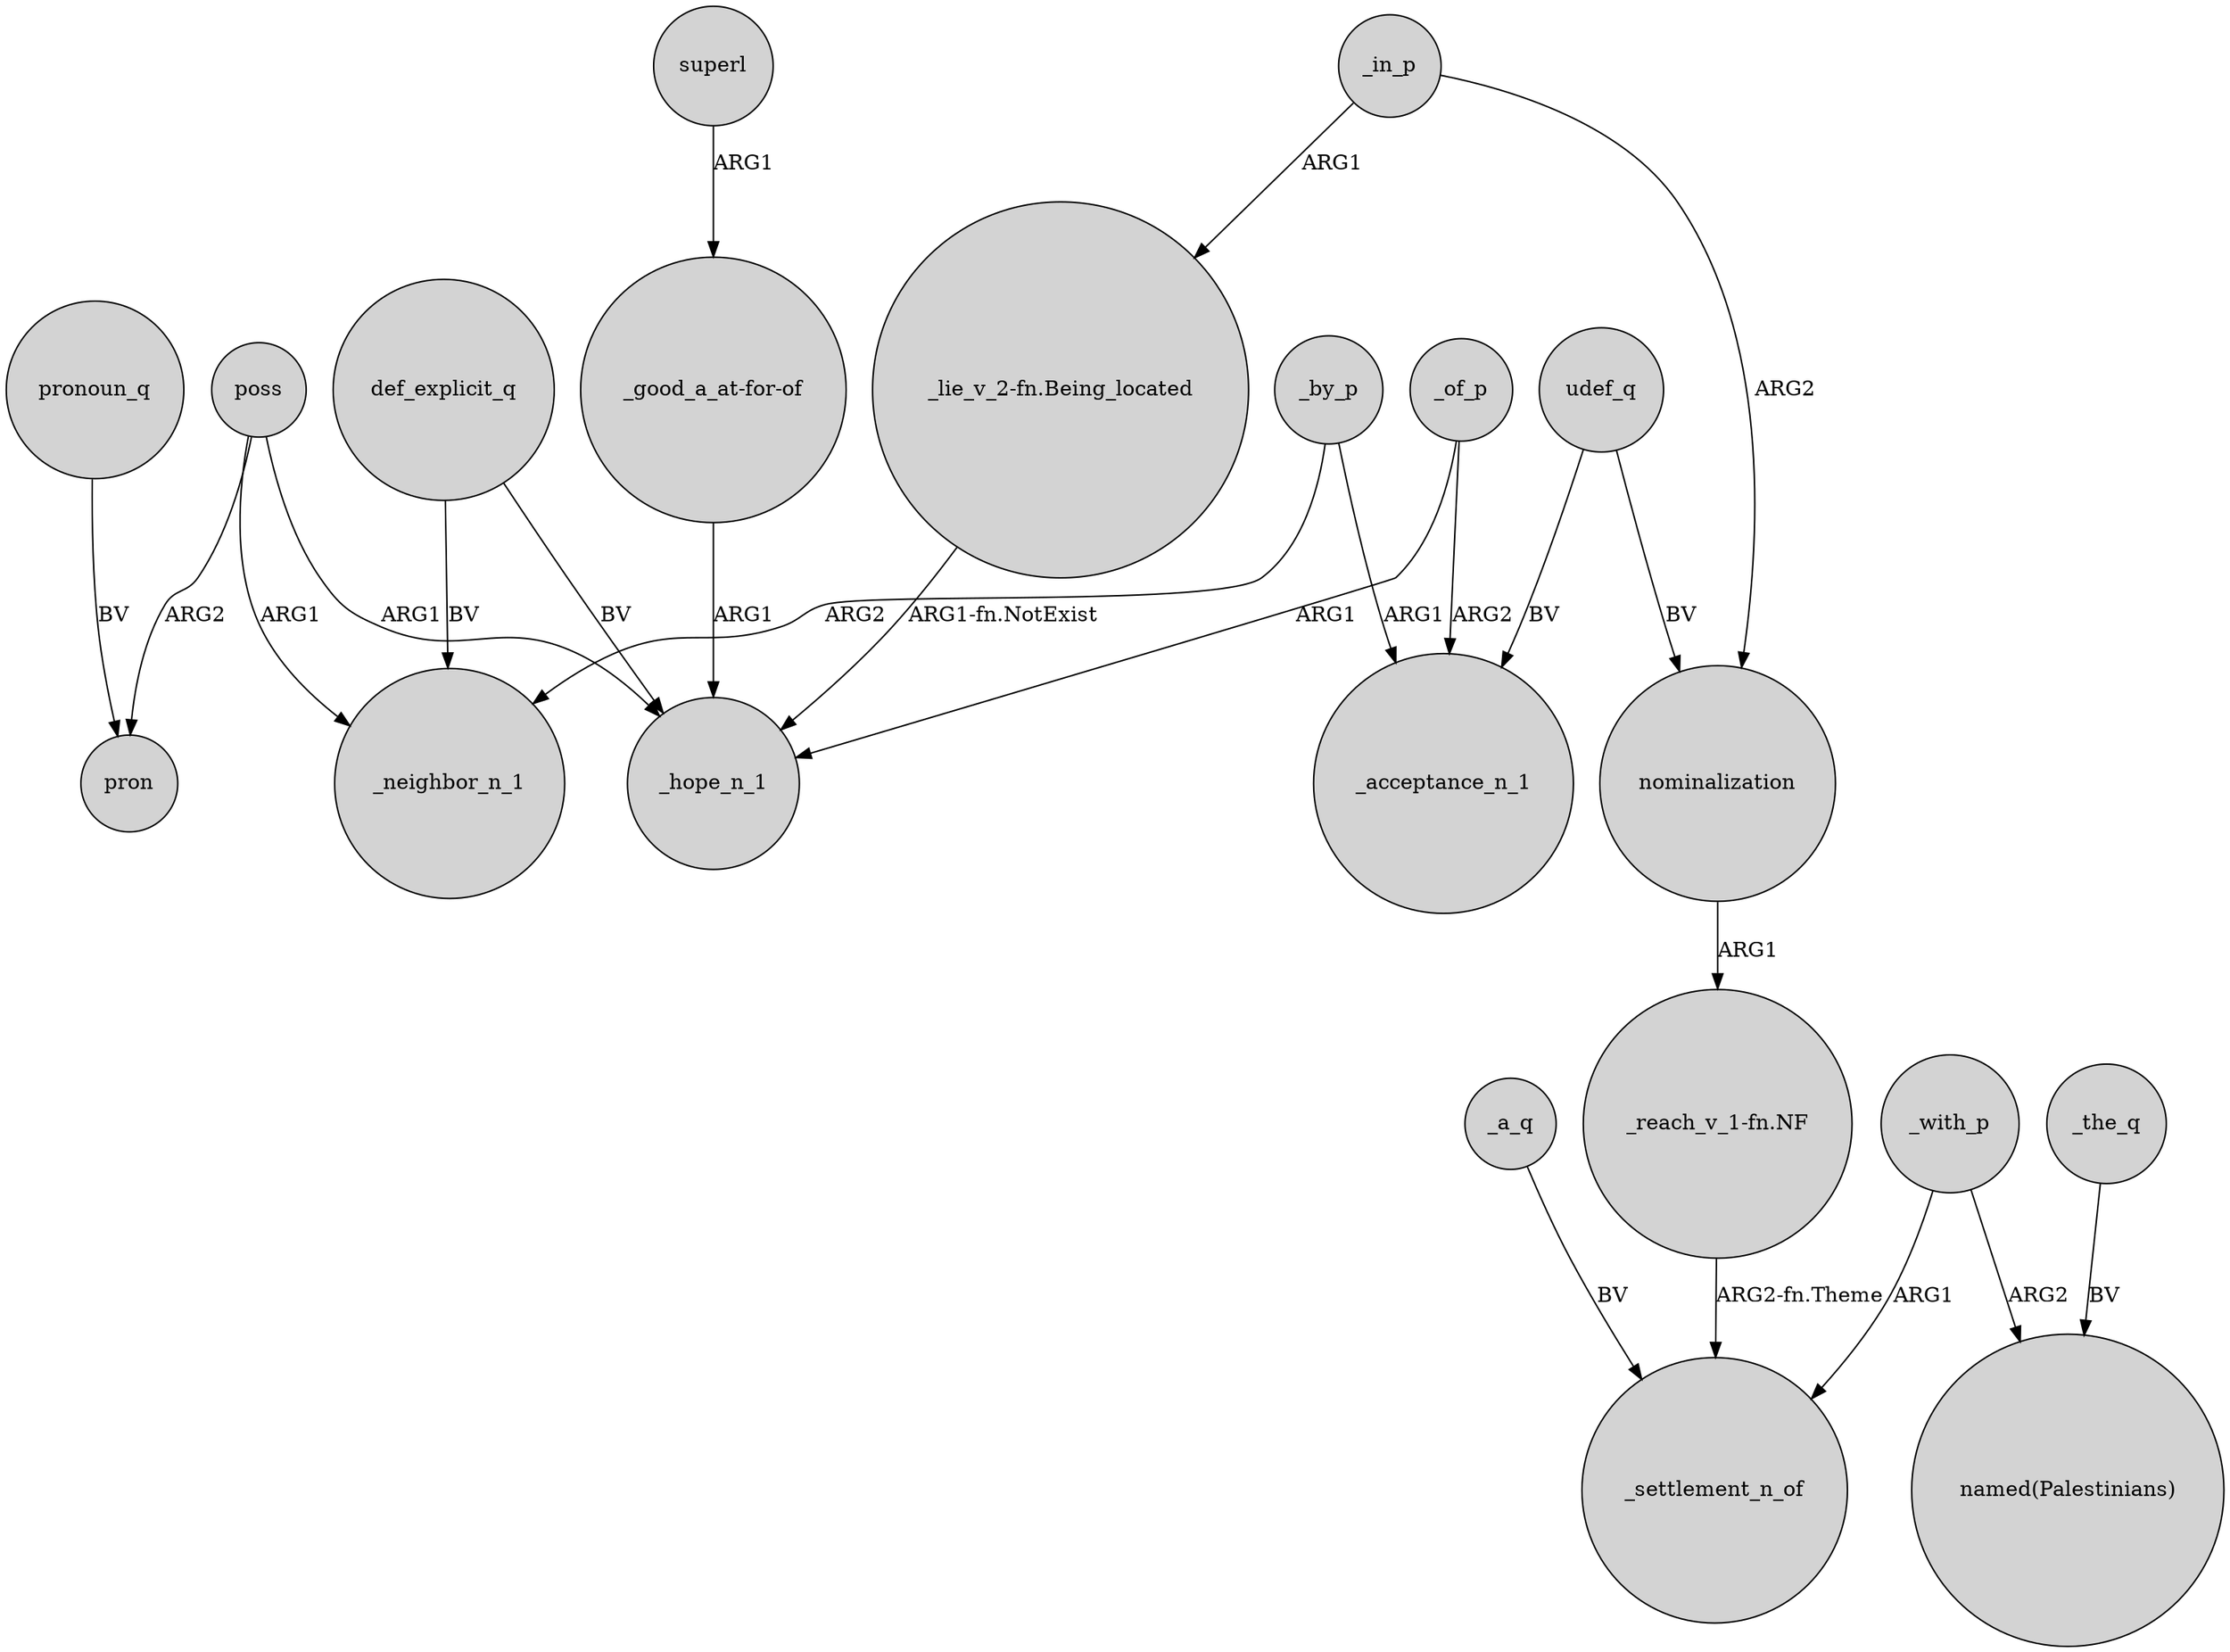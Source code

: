 digraph {
	node [shape=circle style=filled]
	_a_q -> _settlement_n_of [label=BV]
	poss -> pron [label=ARG2]
	def_explicit_q -> _hope_n_1 [label=BV]
	"_reach_v_1-fn.NF" -> _settlement_n_of [label="ARG2-fn.Theme"]
	poss -> _neighbor_n_1 [label=ARG1]
	"_good_a_at-for-of" -> _hope_n_1 [label=ARG1]
	_of_p -> _acceptance_n_1 [label=ARG2]
	pronoun_q -> pron [label=BV]
	"_lie_v_2-fn.Being_located" -> _hope_n_1 [label="ARG1-fn.NotExist"]
	_by_p -> _neighbor_n_1 [label=ARG2]
	def_explicit_q -> _neighbor_n_1 [label=BV]
	poss -> _hope_n_1 [label=ARG1]
	superl -> "_good_a_at-for-of" [label=ARG1]
	_of_p -> _hope_n_1 [label=ARG1]
	_by_p -> _acceptance_n_1 [label=ARG1]
	_in_p -> "_lie_v_2-fn.Being_located" [label=ARG1]
	_the_q -> "named(Palestinians)" [label=BV]
	udef_q -> nominalization [label=BV]
	_with_p -> _settlement_n_of [label=ARG1]
	nominalization -> "_reach_v_1-fn.NF" [label=ARG1]
	_in_p -> nominalization [label=ARG2]
	udef_q -> _acceptance_n_1 [label=BV]
	_with_p -> "named(Palestinians)" [label=ARG2]
}
